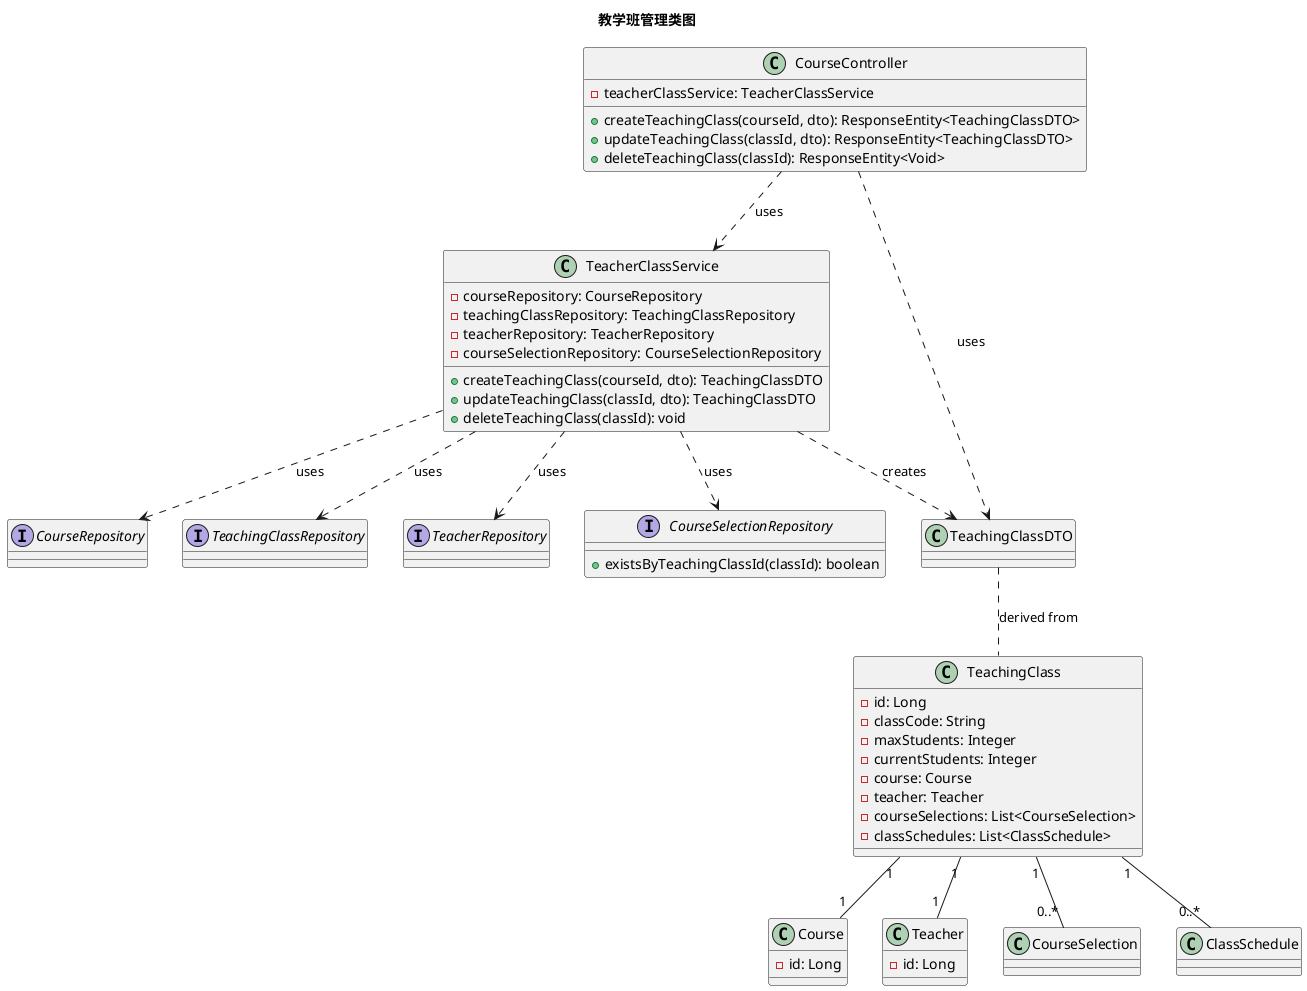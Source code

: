 @startuml

title 教学班管理类图

class CourseController {
    + createTeachingClass(courseId, dto): ResponseEntity<TeachingClassDTO>
    + updateTeachingClass(classId, dto): ResponseEntity<TeachingClassDTO>
    + deleteTeachingClass(classId): ResponseEntity<Void>
    - teacherClassService: TeacherClassService
}

class TeacherClassService {
    + createTeachingClass(courseId, dto): TeachingClassDTO
    + updateTeachingClass(classId, dto): TeachingClassDTO
    + deleteTeachingClass(classId): void
    - courseRepository: CourseRepository
    - teachingClassRepository: TeachingClassRepository
    - teacherRepository: TeacherRepository
    - courseSelectionRepository: CourseSelectionRepository
}

interface CourseRepository
interface TeachingClassRepository
interface TeacherRepository
interface CourseSelectionRepository {
    + existsByTeachingClassId(classId): boolean
}

class TeachingClassDTO {
}

class TeachingClass {
    - id: Long
    - classCode: String
    - maxStudents: Integer
    - currentStudents: Integer
    - course: Course
    - teacher: Teacher
    - courseSelections: List<CourseSelection>
    - classSchedules: List<ClassSchedule>
}
class Course {
    -id: Long
}
class Teacher {
    -id: Long
}
class CourseSelection
class ClassSchedule

CourseController ..> TeacherClassService : uses
CourseController ..> TeachingClassDTO : uses

TeacherClassService ..> CourseRepository : uses
TeacherClassService ..> TeachingClassRepository : uses
TeacherClassService ..> TeacherRepository : uses
TeacherClassService ..> CourseSelectionRepository : uses
TeacherClassService ..> TeachingClassDTO : creates

TeachingClassDTO .. TeachingClass : derived from

TeachingClass "1" -- "1" Course
TeachingClass "1" -- "1" Teacher
TeachingClass "1" -- "0..*" CourseSelection
TeachingClass "1" -- "0..*" ClassSchedule

@enduml 